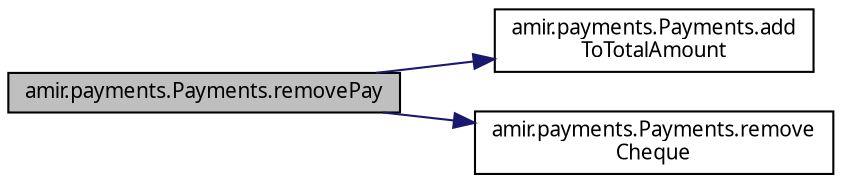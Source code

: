 digraph "amir.payments.Payments.removePay"
{
 // LATEX_PDF_SIZE
  edge [fontname="FreeSans.ttf",fontsize="10",labelfontname="FreeSans.ttf",labelfontsize="10"];
  node [fontname="FreeSans.ttf",fontsize="10",shape=record];
  rankdir="LR";
  Node1 [label="amir.payments.Payments.removePay",height=0.2,width=0.4,color="black", fillcolor="grey75", style="filled", fontcolor="black",tooltip=" "];
  Node1 -> Node2 [color="midnightblue",fontsize="10",style="solid",fontname="FreeSans.ttf"];
  Node2 [label="amir.payments.Payments.add\lToTotalAmount",height=0.2,width=0.4,color="black", fillcolor="white", style="filled",URL="$classamir_1_1payments_1_1_payments.html#a63d668794152b22bd2885faa610fd727",tooltip=" "];
  Node1 -> Node3 [color="midnightblue",fontsize="10",style="solid",fontname="FreeSans.ttf"];
  Node3 [label="amir.payments.Payments.remove\lCheque",height=0.2,width=0.4,color="black", fillcolor="white", style="filled",URL="$classamir_1_1payments_1_1_payments.html#a56577fbc816cdfdd9cdb229939975aeb",tooltip=" "];
}
